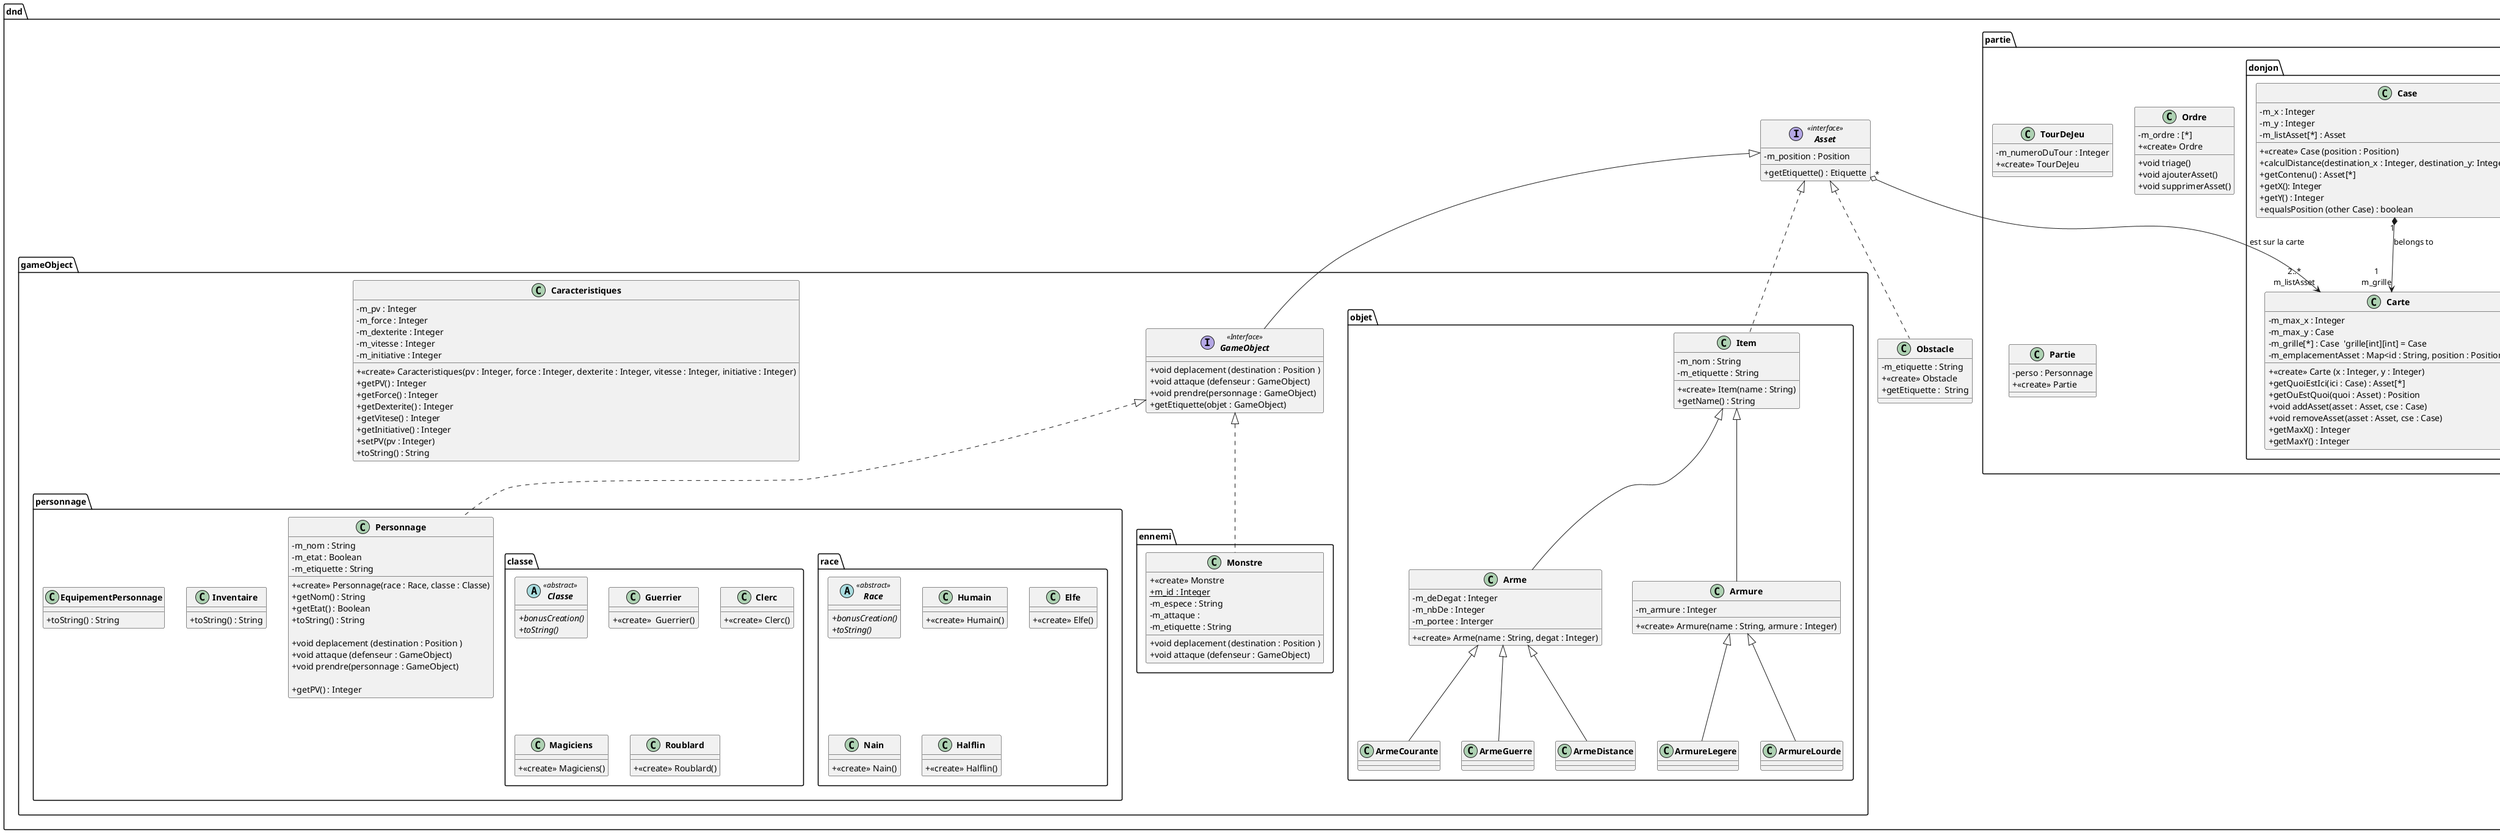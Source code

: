 @startuml

skinparam classAttributeIconSize 0
skinparam classFontStyle Bold
skinparam style strictuml hide empty members
'skinparam linetype ortho

'dnd/
'   Affichage/
'   des/
'   partie/
'       donjon/
'   gameObject/
'       personnage/
'           race/
'           classe/
'       ennemi/
'       objet/


class Main
{

}

package dnd
{
    package affichage
    {
        class Affichage
        {
            + void afficherInfoDonjon
            + void afficherCarte
            + void afficherInfoPerso
            + void afficherInfoTour
            + afficherCreaPerso: string[*]
            + void afficherCreaMonstreObjet
        }
    }
    package des
    {
        class Des
        {
            +Integer lancerDes (nombreDeDes : Integer, nombreDeFace : Integer)
        }
    }

    package partie
    {
        package donjon
        {
            class Carte
            {
                -m_max_x : Integer
                -m_max_y : Case
                -m_grille[*] : Case  'grille[int][int] = Case
                -m_emplacementAsset : Map<id : String, position : Position>
                +<<create>> Carte (x : Integer, y : Integer)
                + getQuoiEstIci(ici : Case) : Asset[*]
                + getOuEstQuoi(quoi : Asset) : Position
                + void addAsset(asset : Asset, cse : Case)
                + void removeAsset(asset : Asset, cse : Case)
                + getMaxX() : Integer
                + getMaxY() : Integer
            }

            class Case
            {
                -m_x : Integer
                -m_y : Integer
                -m_listAsset[*] : Asset
                + <<create>> Case (position : Position)
                + calculDistance(destination_x : Integer, destination_y: Integer) : Float
                + getContenu() : Asset[*]
                + getX(): Integer
                + getY() : Integer
                + equalsPosition (other Case) : boolean
            }
        }
         class TourDeJeu
        {
            -m_numeroDuTour : Integer
            +<<create>> TourDeJeu
            'contient les monstres et personnages dans l'ordre de leur initiative
            ' methode déroulement du tour : appel des gameObject dans l'ordre d'initiative
            'methode qui enleve un monstre ou personnage mort de m_ordre
        }

        class Ordre
        {
            -m_ordre : [*]
            +<<create>> Ordre
            + void triage()
            + void ajouterAsset()
            + void supprimerAsset()
        }

        class Partie
        {
            - perso : Personnage
            +<<create>> Partie
        }
    }

    package gameObject
    {
        package personnage
        {
            package race
            {
                abstract class Race <<abstract>>
                {
                    +{abstract} bonusCreation()
                    +{abstract} toString()
                }

                class Humain
                {
                    +<<create>> Humain()
                }

                class Elfe
                {
                    +<<create>> Elfe()
                }

                class Nain
                {
                    +<<create>> Nain()
                }

                class Halflin
                {
                    +<<create>> Halflin()
                }
            }

            package classe
            {
                abstract class Classe <<abstract>>
                {
                    +{abstract} bonusCreation()
                    +{abstract} toString()
                }

                class Guerrier
                {
                    +<<create>>  Guerrier()
                }

                class Clerc
                {
                    +<<create>> Clerc()
                }

                class Magiciens
                {
                    +<<create>> Magiciens()
                }

                class Roublard
                {
                    +<<create>> Roublard()
                }
            }

            class Personnage implements  dnd.gameObject.GameObject
            {
                +<<create>> Personnage(race : Race, classe : Classe)
                - m_nom : String
                - m_etat : Boolean
                - m_etiquette : String
                ' Race : mettre une composition
                ' Classe : mettre une composition
                ' Inventaire d'équipements : mettre une composition
                ' Équipements : mettre une composition
                + getNom() : String
                + getEtat() : Boolean
                + toString() : String

                + void deplacement (destination : Position )
                + void attaque (defenseur : GameObject)
                + void prendre(personnage : GameObject)

                + getPV() : Integer
            }

            class Inventaire
            {
                + toString() : String
            }

            class EquipementPersonnage
            {
                + toString() : String
            }
        }

        package ennemi
        {
            class Monstre implements dnd.gameObject.GameObject
            {
                +<<create>> Monstre
                + {static} m_id : Integer
                - m_espece : String
                - m_attaque :
                - m_etiquette : String
                ' Objet caractérisitique

                ' Faire une énumeration des especes pour acceder à leurs caractéristique
                +void deplacement (destination : Position )
                +void attaque (defenseur : GameObject)
            }
        }

        package objet
        {
            class Item implements dnd.Asset
            {
                - m_nom : String
                - m_etiquette : String
                + <<create>> Item(name : String)
                + getName() : String
            }

            class Arme extends Item
            {
                - m_deDegat : Integer
                - m_nbDe : Integer
                - m_portee : Interger
                + <<create>> Arme(name : String, degat : Integer)
            }

            class Armure extends Item
            {
                - m_armure : Integer
                + <<create>> Armure(name : String, armure : Integer)
            }

            class ArmeCourante extends Arme
            {

            }

            class ArmeGuerre extends Arme
            {

            }

            class ArmeDistance extends Arme
            {

            }

            class ArmureLegere extends Armure
            {

            }

            class ArmureLourde extends Armure
            {

            }
        }

        interface GameObject <<Interface>> implements dnd.Asset
        {
            +void deplacement (destination : Position )
            +void attaque (defenseur : GameObject)
            +void prendre(personnage : GameObject)
            +getEtiquette(objet : GameObject)
        }

        class Caracteristiques
        {
            ' Membres de la classe
            - m_pv : Integer
            - m_force : Integer
            - m_dexterite : Integer
            - m_vitesse : Integer
            - m_initiative : Integer
            ' Ctor
            + <<create>> Caracteristiques(pv : Integer, force : Integer, dexterite : Integer, vitesse : Integer, initiative : Integer)
            ' Getters
            + getPV() : Integer
            + getForce() : Integer
            + getDexterite() : Integer
            + getVitese() : Integer
            + getInitiative() : Integer
            ' Setters
            + setPV(pv : Integer)
            + toString() : String
        }
    }

    interface Asset <<interface>>
    {
        -m_position : Position
        +getEtiquette() : Etiquette
    }

    class Obstacle implements dnd.Asset
    {
        -m_etiquette : String
        +<<create>> Obstacle
        + getEtiquette :  String
    }
}

'ARBORESCENCE et CLASSE
'dnd/ASSET
'   des/DES
'   partie/TOURDEJEU-ORDRE
'       donjon/CARTE-CASE-POSITION
'   gameObject/GAMEOBJECT-CARACTERISTIQUE
'       personnage/PERSONNAGE-INVENTAIRE-EQUIPEMENTPERSONNAGE
'           race/HUMAIN-ELFE-NAIN-HALFLIN
'           classe/GUERRIER-CLERC-MAGICIEN-ROUBLARD
'       ennemi/MONSTRE
'       objet/ITEM-ARME-ARMURE(et leurs impléments)


'Relations
dnd.Asset "*" o--> "2..*\nm_listAsset" dnd.partie.donjon.Carte : est sur la carte



dnd.partie.donjon.Case "1" *--> "1\nm_grille" dnd.partie.donjon.Carte : belongs to
'dnd.partie.donjon.Carte "*" *--> "- m_listeGameObjectPosition[*] : Position selon GameObject (hashmap)" dnd.GameObject.GameObject : possède
'dnd.partie.donjon.Carte "*" *--> "- m_listPositionGameObject[*] : GameObject selon la Position (hashmap)" dnd.GameObject.GameObject : possède

'dnd.partie.donjon.Position "1" *-->  "- m_position : Position" dnd.partie.donjon.Case

'dnd.gameObject.Personnage "*" *--> "1" dnd.gameObject.personnage.Race
'dnd.gameObject.Personnage "*" *--> dnd.gameObject.personnage.Classe
'dnd.gameObject.Personnage "*" *--> "1" dnd.gameObject.Caracteristiques : possède
'dnd.gameObject.Personnage "1" *--> "est équipé de" dnd.gameObject.personnage.EquipementPersonnage
'dnd.gameObject.Personnage "1" *--> "possède" dnd.gameObject.personnage.Inventaire : possède

'dnd.gameObject.personnage.Inventaire "*" o--  "*\n- m_items : Objets du personnage" dnd.gameObject.objet.Item : possède

'dnd.gameObject.personnage.EquipementPersonnage "1" o-- "- m_arme_equipee : Arme\n - m_armure_equipee : Armure" dnd.gameObject.objet.Item : est équipé de

'Race "*" *--> "Peut être" Humain
'Race "*" *--> "Peut être" Elfe
'Race "*" *--> "Peut être" Nain
'Race "*" *--> "Peut être" Halflin

'Classe "*" *--> "1" Guerrier : peut être
'Classe "*" *--> "1" Clerc : peut être
'Classe "*" *--> "1" Magiciens : peut être
'Classe "*" *--> "1" Roublard : peut être

' Item "*" *--> "- m_degat : (dé)\n- m_portee : Integer" ArmeCourante: contient des
' Item "*" *--> "- m_degat : (dé)\n- m_portee : Integer" ArmeGuerre: contient des
' Item "*" *--> "- m_degat : (dé)\n- m_portee : Integer" ArmeDistance: contient des
' Item "*" *--> "- m_armure : Integer" ArmureLegere: contient des
' Item "*" *--> "- " ArmureLourde: contient des

@enduml
